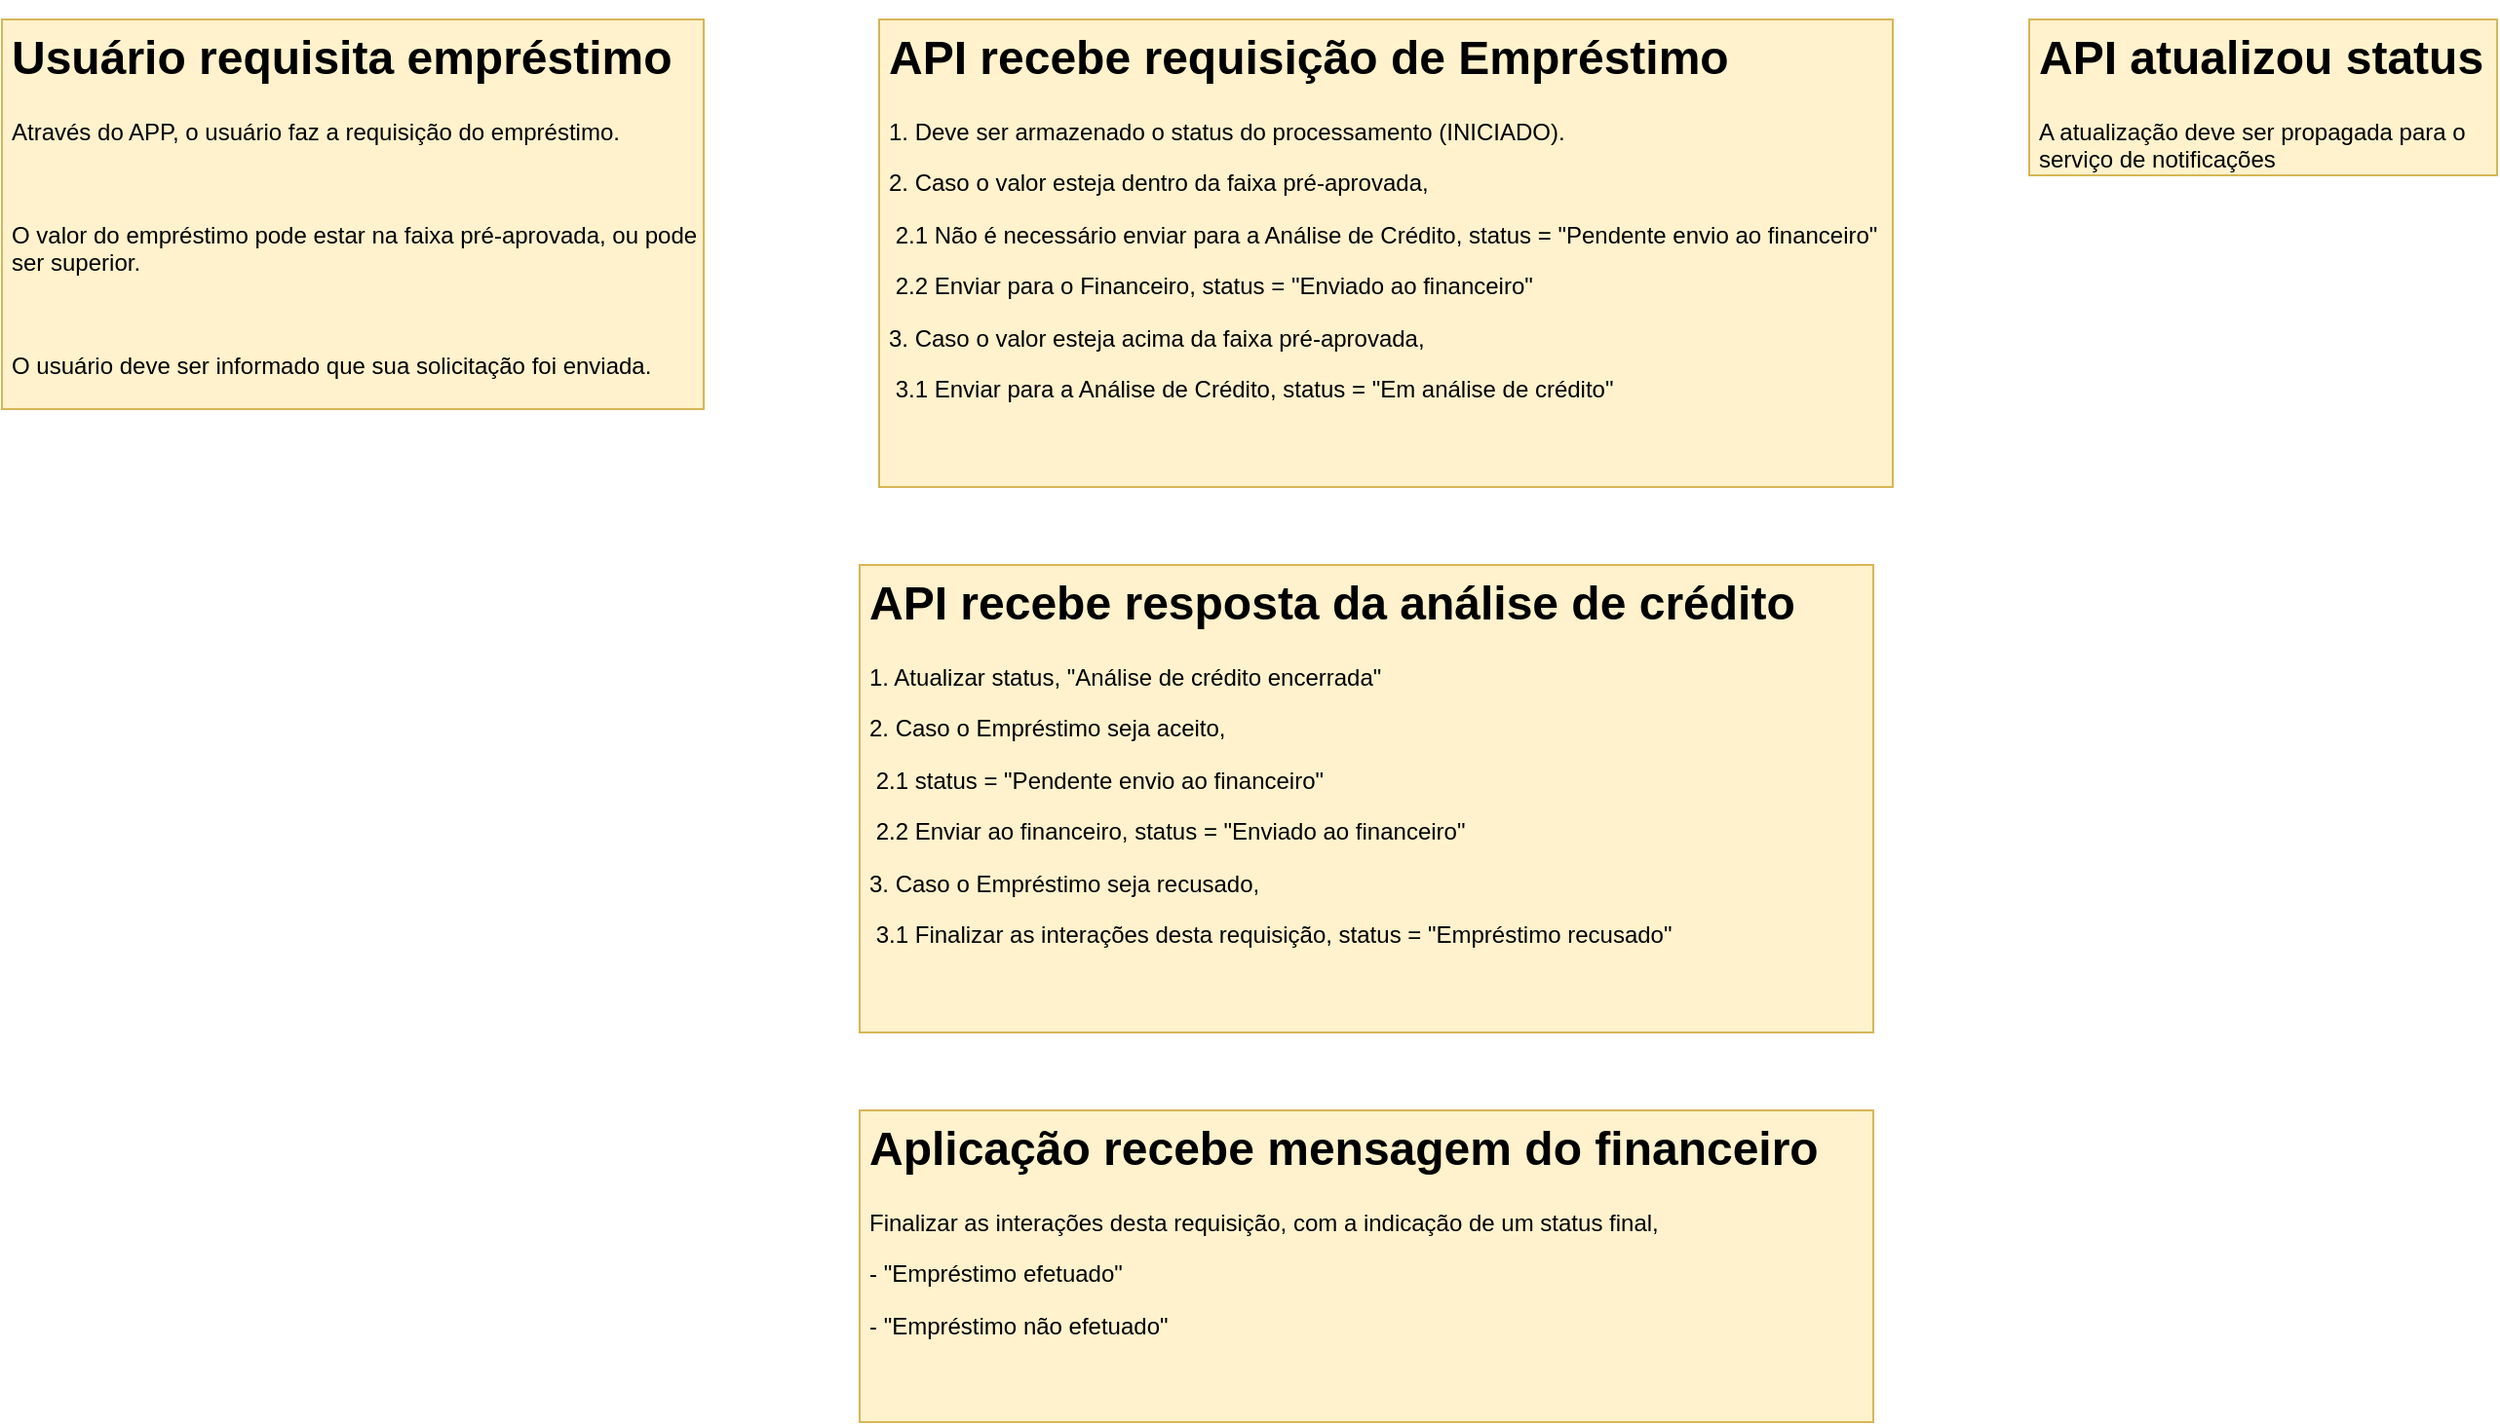 <mxfile>
    <diagram id="H0ON2f_15NVZSamJTb4W" name="Página-1">
        <mxGraphModel dx="1491" dy="1053" grid="1" gridSize="10" guides="1" tooltips="1" connect="1" arrows="1" fold="1" page="1" pageScale="1" pageWidth="1169" pageHeight="827" math="0" shadow="0">
            <root>
                <mxCell id="0"/>
                <mxCell id="1" parent="0"/>
                <mxCell id="N7_YvTh9Ru7VLPoMYilD-1" value="&lt;h1&gt;&lt;font color=&quot;#000000&quot;&gt;Usuário requisita empréstimo&lt;/font&gt;&lt;/h1&gt;&lt;p&gt;&lt;font color=&quot;#000000&quot;&gt;Através do APP, o usuário faz a requisição do empréstimo.&lt;/font&gt;&lt;/p&gt;&lt;p&gt;&lt;font color=&quot;#000000&quot;&gt;&lt;br&gt;&lt;/font&gt;&lt;/p&gt;&lt;p&gt;&lt;font color=&quot;#000000&quot;&gt;O valor do empréstimo pode estar na faixa pré-aprovada, ou pode ser superior.&lt;/font&gt;&lt;/p&gt;&lt;p&gt;&lt;font color=&quot;#000000&quot;&gt;&lt;br&gt;&lt;/font&gt;&lt;/p&gt;&lt;p&gt;&lt;font color=&quot;#000000&quot;&gt;O usuário deve ser informado que sua solicitação foi enviada.&lt;/font&gt;&lt;/p&gt;" style="text;html=1;strokeColor=#d6b656;fillColor=#fff2cc;spacing=5;spacingTop=-20;whiteSpace=wrap;overflow=hidden;rounded=0;" parent="1" vertex="1">
                    <mxGeometry x="40" y="40" width="360" height="200" as="geometry"/>
                </mxCell>
                <mxCell id="N7_YvTh9Ru7VLPoMYilD-2" value="&lt;h1&gt;&lt;font color=&quot;#000000&quot;&gt;API recebe requisição de Empréstimo&lt;/font&gt;&lt;/h1&gt;&lt;p&gt;&lt;font color=&quot;#000000&quot;&gt;1. Deve ser armazenado o status do processamento (INICIADO).&lt;/font&gt;&lt;/p&gt;&lt;p&gt;&lt;span&gt;&lt;font color=&quot;#000000&quot;&gt;2. Caso o valor esteja dentro da faixa pré-aprovada,&lt;/font&gt;&lt;/span&gt;&lt;/p&gt;&lt;p&gt;&lt;span&gt;&lt;font color=&quot;#000000&quot;&gt;&lt;span&gt; &lt;/span&gt;&lt;span style=&quot;white-space: pre&quot;&gt; &lt;/span&gt;2.1 Não é necessário enviar para a Análise de Crédito, status = &quot;Pendente envio ao financeiro&quot;&lt;/font&gt;&lt;/span&gt;&lt;/p&gt;&lt;p&gt;&lt;span&gt;&lt;font color=&quot;#000000&quot;&gt;&lt;span style=&quot;white-space: pre&quot;&gt; &lt;/span&gt;2.2 Enviar para o Financeiro, status = &quot;Enviado ao financeiro&quot;&lt;/font&gt;&lt;/span&gt;&lt;/p&gt;&lt;p&gt;&lt;span&gt;&lt;font color=&quot;#000000&quot;&gt;3. Caso o valor esteja acima da faixa pré-aprovada,&lt;/font&gt;&lt;/span&gt;&lt;/p&gt;&lt;p&gt;&lt;span&gt;&lt;font color=&quot;#000000&quot;&gt;&lt;span style=&quot;white-space: pre&quot;&gt; &lt;/span&gt;3.1 Enviar para a Análise de Crédito, status = &quot;Em análise de crédito&quot;&lt;/font&gt;&lt;/span&gt;&lt;/p&gt;&lt;p&gt;&lt;br&gt;&lt;/p&gt;" style="text;html=1;strokeColor=#d6b656;fillColor=#fff2cc;spacing=5;spacingTop=-20;whiteSpace=wrap;overflow=hidden;rounded=0;" parent="1" vertex="1">
                    <mxGeometry x="490" y="40" width="520" height="240" as="geometry"/>
                </mxCell>
                <mxCell id="gjlxMofRhx_1TDR0LI8n-1" value="&lt;h1&gt;&lt;font color=&quot;#000000&quot;&gt;Aplicação recebe mensagem do financeiro&lt;/font&gt;&lt;/h1&gt;&lt;p&gt;&lt;span&gt;&lt;font color=&quot;#000000&quot;&gt;Finalizar as interações desta requisição, com a indicação de um status final,&amp;nbsp;&lt;/font&gt;&lt;/span&gt;&lt;/p&gt;&lt;p&gt;&lt;span&gt;&lt;font color=&quot;#000000&quot;&gt;- &quot;Empréstimo efetuado&quot;&lt;/font&gt;&lt;/span&gt;&lt;/p&gt;&lt;p&gt;&lt;font color=&quot;#000000&quot;&gt;- &quot;Empréstimo não efetuado&quot;&lt;/font&gt;&lt;span&gt;&lt;br&gt;&lt;/span&gt;&lt;/p&gt;" style="text;html=1;strokeColor=#d6b656;fillColor=#fff2cc;spacing=5;spacingTop=-20;whiteSpace=wrap;overflow=hidden;rounded=0;" parent="1" vertex="1">
                    <mxGeometry x="480" y="600" width="520" height="160" as="geometry"/>
                </mxCell>
                <mxCell id="gjlxMofRhx_1TDR0LI8n-2" value="&lt;h1&gt;&lt;font color=&quot;#000000&quot;&gt;API recebe resposta da análise de crédito&lt;/font&gt;&lt;/h1&gt;&lt;p&gt;&lt;span&gt;&lt;font color=&quot;#000000&quot;&gt;1. Atualizar status, &quot;Análise de crédito encerrada&quot;&lt;/font&gt;&lt;/span&gt;&lt;/p&gt;&lt;p&gt;&lt;span&gt;&lt;font color=&quot;#000000&quot;&gt;2. Caso o Empréstimo seja aceito,&amp;nbsp;&lt;/font&gt;&lt;/span&gt;&lt;/p&gt;&lt;p&gt;&lt;span&gt;&lt;font color=&quot;#000000&quot;&gt;&lt;span style=&quot;white-space: pre&quot;&gt; &lt;/span&gt;2.1 status = &quot;Pendente envio ao financeiro&quot;&lt;/font&gt;&lt;/span&gt;&lt;/p&gt;&lt;p&gt;&lt;span&gt;&lt;font color=&quot;#000000&quot;&gt;&lt;span style=&quot;white-space: pre&quot;&gt; &lt;/span&gt;2.2 Enviar ao financeiro, status = &quot;Enviado ao financeiro&quot;&lt;/font&gt;&lt;/span&gt;&lt;/p&gt;&lt;p&gt;&lt;span&gt;&lt;font color=&quot;#000000&quot;&gt;3. Caso o Empréstimo seja recusado,&lt;/font&gt;&lt;/span&gt;&lt;/p&gt;&lt;p&gt;&lt;span&gt;&lt;font color=&quot;#000000&quot;&gt;&lt;span style=&quot;white-space: pre&quot;&gt; &lt;/span&gt;3.1 Finalizar as interações desta requisição, status = &quot;Empréstimo recusado&quot;&lt;/font&gt;&lt;br&gt;&lt;/span&gt;&lt;/p&gt;" style="text;html=1;strokeColor=#d6b656;fillColor=#fff2cc;spacing=5;spacingTop=-20;whiteSpace=wrap;overflow=hidden;rounded=0;" parent="1" vertex="1">
                    <mxGeometry x="480" y="320" width="520" height="240" as="geometry"/>
                </mxCell>
                <mxCell id="gjlxMofRhx_1TDR0LI8n-3" value="&lt;h1&gt;&lt;font color=&quot;#000000&quot;&gt;API atualizou status&lt;/font&gt;&lt;/h1&gt;&lt;p&gt;&lt;font color=&quot;#000000&quot;&gt;A atualização deve ser propagada para o serviço de notificações&lt;/font&gt;&lt;/p&gt;" style="text;html=1;strokeColor=#d6b656;fillColor=#fff2cc;spacing=5;spacingTop=-20;whiteSpace=wrap;overflow=hidden;rounded=0;" parent="1" vertex="1">
                    <mxGeometry x="1080" y="40" width="240" height="80" as="geometry"/>
                </mxCell>
            </root>
        </mxGraphModel>
    </diagram>
</mxfile>